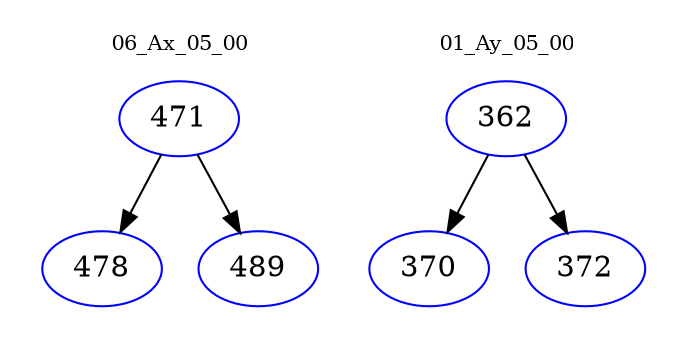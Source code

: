 digraph{
subgraph cluster_0 {
color = white
label = "06_Ax_05_00";
fontsize=10;
T0_471 [label="471", color="blue"]
T0_471 -> T0_478 [color="black"]
T0_478 [label="478", color="blue"]
T0_471 -> T0_489 [color="black"]
T0_489 [label="489", color="blue"]
}
subgraph cluster_1 {
color = white
label = "01_Ay_05_00";
fontsize=10;
T1_362 [label="362", color="blue"]
T1_362 -> T1_370 [color="black"]
T1_370 [label="370", color="blue"]
T1_362 -> T1_372 [color="black"]
T1_372 [label="372", color="blue"]
}
}
